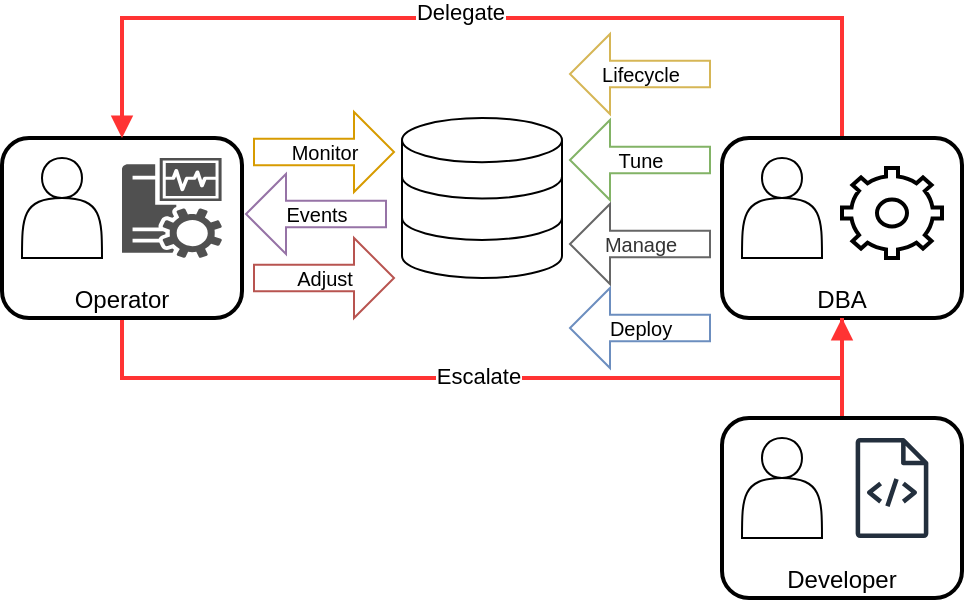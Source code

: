 <mxfile version="21.5.1" type="device">
  <diagram name="Page-1" id="QmSr-4TKQR8N7m5TjDtL">
    <mxGraphModel dx="1114" dy="854" grid="1" gridSize="10" guides="1" tooltips="1" connect="1" arrows="1" fold="1" page="1" pageScale="1" pageWidth="827" pageHeight="1169" math="0" shadow="0">
      <root>
        <mxCell id="0" />
        <mxCell id="1" parent="0" />
        <mxCell id="dnYPMceCdqJ86rZ7KKY0-54" style="edgeStyle=orthogonalEdgeStyle;rounded=0;orthogonalLoop=1;jettySize=auto;html=1;exitX=0.5;exitY=1;exitDx=0;exitDy=0;entryX=0.5;entryY=1;entryDx=0;entryDy=0;fillColor=#f8cecc;strokeColor=#FF3333;strokeWidth=2;endArrow=block;endFill=1;" parent="1" source="dnYPMceCdqJ86rZ7KKY0-49" target="dnYPMceCdqJ86rZ7KKY0-51" edge="1">
          <mxGeometry relative="1" as="geometry">
            <Array as="points">
              <mxPoint x="180" y="350" />
              <mxPoint x="540" y="350" />
            </Array>
          </mxGeometry>
        </mxCell>
        <mxCell id="dnYPMceCdqJ86rZ7KKY0-88" value="Escalate" style="edgeLabel;html=1;align=center;verticalAlign=middle;resizable=0;points=[];" parent="dnYPMceCdqJ86rZ7KKY0-54" vertex="1" connectable="0">
          <mxGeometry x="-0.009" y="1" relative="1" as="geometry">
            <mxPoint as="offset" />
          </mxGeometry>
        </mxCell>
        <mxCell id="dnYPMceCdqJ86rZ7KKY0-49" value="Operator" style="whiteSpace=wrap;html=1;rounded=1;strokeWidth=2;verticalAlign=bottom;" parent="1" vertex="1">
          <mxGeometry x="120" y="230" width="120" height="90" as="geometry" />
        </mxCell>
        <mxCell id="dnYPMceCdqJ86rZ7KKY0-55" style="edgeStyle=orthogonalEdgeStyle;rounded=0;orthogonalLoop=1;jettySize=auto;html=1;exitX=0.5;exitY=0;exitDx=0;exitDy=0;entryX=0.5;entryY=0;entryDx=0;entryDy=0;fillColor=#f8cecc;strokeColor=#FF3333;strokeWidth=2;endArrow=block;endFill=1;" parent="1" source="dnYPMceCdqJ86rZ7KKY0-51" target="dnYPMceCdqJ86rZ7KKY0-49" edge="1">
          <mxGeometry relative="1" as="geometry">
            <Array as="points">
              <mxPoint x="540" y="170" />
              <mxPoint x="180" y="170" />
            </Array>
          </mxGeometry>
        </mxCell>
        <mxCell id="dnYPMceCdqJ86rZ7KKY0-87" value="Delegate" style="edgeLabel;html=1;align=center;verticalAlign=middle;resizable=0;points=[];" parent="dnYPMceCdqJ86rZ7KKY0-55" vertex="1" connectable="0">
          <mxGeometry x="0.046" y="-3" relative="1" as="geometry">
            <mxPoint as="offset" />
          </mxGeometry>
        </mxCell>
        <mxCell id="dnYPMceCdqJ86rZ7KKY0-51" value="DBA" style="whiteSpace=wrap;html=1;rounded=1;strokeWidth=2;verticalAlign=bottom;" parent="1" vertex="1">
          <mxGeometry x="480" y="230" width="120" height="90" as="geometry" />
        </mxCell>
        <mxCell id="dnYPMceCdqJ86rZ7KKY0-52" value="" style="html=1;verticalLabelPosition=bottom;align=center;labelBackgroundColor=#ffffff;verticalAlign=top;strokeWidth=1;shadow=0;dashed=0;shape=mxgraph.ios7.icons.data;" parent="1" vertex="1">
          <mxGeometry x="320" y="220" width="80" height="80" as="geometry" />
        </mxCell>
        <mxCell id="dnYPMceCdqJ86rZ7KKY0-56" style="edgeStyle=orthogonalEdgeStyle;rounded=0;orthogonalLoop=1;jettySize=auto;html=1;exitX=0.5;exitY=0;exitDx=0;exitDy=0;entryX=0.5;entryY=1;entryDx=0;entryDy=0;strokeWidth=2;strokeColor=#FF3333;endArrow=none;endFill=0;" parent="1" source="dnYPMceCdqJ86rZ7KKY0-53" target="dnYPMceCdqJ86rZ7KKY0-51" edge="1">
          <mxGeometry relative="1" as="geometry">
            <mxPoint x="549.04" y="330" as="sourcePoint" />
            <mxPoint x="549.04" y="282" as="targetPoint" />
          </mxGeometry>
        </mxCell>
        <mxCell id="dnYPMceCdqJ86rZ7KKY0-53" value="Developer" style="whiteSpace=wrap;html=1;rounded=1;strokeWidth=2;verticalAlign=bottom;" parent="1" vertex="1">
          <mxGeometry x="480" y="370" width="120" height="90" as="geometry" />
        </mxCell>
        <mxCell id="dnYPMceCdqJ86rZ7KKY0-57" value="" style="shape=actor;whiteSpace=wrap;html=1;" parent="1" vertex="1">
          <mxGeometry x="490" y="380" width="40" height="50" as="geometry" />
        </mxCell>
        <mxCell id="dnYPMceCdqJ86rZ7KKY0-58" value="" style="shape=actor;whiteSpace=wrap;html=1;" parent="1" vertex="1">
          <mxGeometry x="490" y="240" width="40" height="50" as="geometry" />
        </mxCell>
        <mxCell id="dnYPMceCdqJ86rZ7KKY0-59" value="" style="shape=actor;whiteSpace=wrap;html=1;" parent="1" vertex="1">
          <mxGeometry x="130" y="240" width="40" height="50" as="geometry" />
        </mxCell>
        <mxCell id="dnYPMceCdqJ86rZ7KKY0-60" value="" style="sketch=0;outlineConnect=0;fontColor=#232F3E;gradientColor=none;fillColor=#232F3D;strokeColor=none;dashed=0;verticalLabelPosition=bottom;verticalAlign=top;align=center;html=1;fontSize=12;fontStyle=0;aspect=fixed;pointerEvents=1;shape=mxgraph.aws4.source_code;" parent="1" vertex="1">
          <mxGeometry x="546.73" y="380" width="36.53" height="50" as="geometry" />
        </mxCell>
        <mxCell id="dnYPMceCdqJ86rZ7KKY0-63" value="" style="html=1;verticalLabelPosition=bottom;align=center;labelBackgroundColor=#ffffff;verticalAlign=top;strokeWidth=2;strokeColor=#000000;shadow=0;dashed=0;shape=mxgraph.ios7.icons.settings;" parent="1" vertex="1">
          <mxGeometry x="540" y="245" width="50" height="45" as="geometry" />
        </mxCell>
        <mxCell id="dnYPMceCdqJ86rZ7KKY0-75" value="" style="sketch=0;pointerEvents=1;shadow=0;dashed=0;html=1;strokeColor=none;fillColor=#505050;labelPosition=center;verticalLabelPosition=bottom;verticalAlign=top;outlineConnect=0;align=center;shape=mxgraph.office.servers.monitoring_sql_reporting_services;" parent="1" vertex="1">
          <mxGeometry x="180" y="240" width="50" height="50" as="geometry" />
        </mxCell>
        <mxCell id="dnYPMceCdqJ86rZ7KKY0-77" value="Monitor" style="html=1;shadow=0;dashed=0;align=center;verticalAlign=middle;shape=mxgraph.arrows2.arrow;dy=0.67;dx=20;notch=0;fontSize=10;horizontal=1;fillColor=none;strokeColor=#d79b00;" parent="1" vertex="1">
          <mxGeometry x="246" y="217" width="70" height="40" as="geometry" />
        </mxCell>
        <mxCell id="dnYPMceCdqJ86rZ7KKY0-79" value="Adjust" style="html=1;shadow=0;dashed=0;align=center;verticalAlign=middle;shape=mxgraph.arrows2.arrow;dy=0.67;dx=20;notch=0;fontSize=10;horizontal=1;fillColor=none;strokeColor=#b85450;" parent="1" vertex="1">
          <mxGeometry x="246" y="280" width="70" height="40" as="geometry" />
        </mxCell>
        <mxCell id="dnYPMceCdqJ86rZ7KKY0-80" value="Events" style="html=1;shadow=0;dashed=0;align=center;verticalAlign=middle;shape=mxgraph.arrows2.arrow;dy=0.67;dx=20;notch=0;fontSize=10;horizontal=1;flipV=0;flipH=1;fillColor=none;strokeColor=#9673a6;" parent="1" vertex="1">
          <mxGeometry x="242" y="248" width="70" height="40" as="geometry" />
        </mxCell>
        <mxCell id="dnYPMceCdqJ86rZ7KKY0-81" value="Lifecycle" style="html=1;shadow=0;dashed=0;align=center;verticalAlign=middle;shape=mxgraph.arrows2.arrow;dy=0.67;dx=20;notch=0;fontSize=10;horizontal=1;flipV=0;flipH=1;fillColor=none;strokeColor=#d6b656;" parent="1" vertex="1">
          <mxGeometry x="404" y="178" width="70" height="40" as="geometry" />
        </mxCell>
        <mxCell id="dnYPMceCdqJ86rZ7KKY0-82" value="Tune" style="html=1;shadow=0;dashed=0;align=center;verticalAlign=middle;shape=mxgraph.arrows2.arrow;dy=0.67;dx=20;notch=0;fontSize=10;horizontal=1;flipV=0;flipH=1;fillColor=none;strokeColor=#82b366;" parent="1" vertex="1">
          <mxGeometry x="404" y="221" width="70" height="40" as="geometry" />
        </mxCell>
        <mxCell id="dnYPMceCdqJ86rZ7KKY0-83" value="Manage" style="html=1;shadow=0;dashed=0;align=center;verticalAlign=middle;shape=mxgraph.arrows2.arrow;dy=0.67;dx=20;notch=0;fontSize=10;horizontal=1;flipV=0;flipH=1;fillColor=none;fontColor=#333333;strokeColor=#666666;" parent="1" vertex="1">
          <mxGeometry x="404" y="263" width="70" height="40" as="geometry" />
        </mxCell>
        <mxCell id="dnYPMceCdqJ86rZ7KKY0-84" value="Deploy" style="html=1;shadow=0;dashed=0;align=center;verticalAlign=middle;shape=mxgraph.arrows2.arrow;dy=0.67;dx=20;notch=0;fontSize=10;horizontal=1;flipV=0;flipH=1;fillColor=none;strokeColor=#6c8ebf;" parent="1" vertex="1">
          <mxGeometry x="404" y="305" width="70" height="40" as="geometry" />
        </mxCell>
      </root>
    </mxGraphModel>
  </diagram>
</mxfile>
